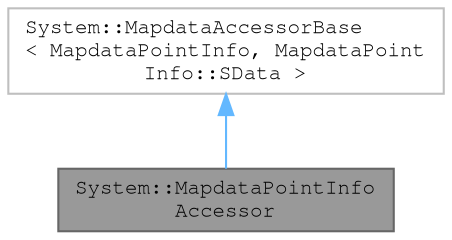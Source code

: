 digraph "System::MapdataPointInfoAccessor"
{
 // LATEX_PDF_SIZE
  bgcolor="transparent";
  edge [fontname=FreeMono,fontsize=10,labelfontname=FreeMono,labelfontsize=10];
  node [fontname=FreeMono,fontsize=10,shape=box,height=0.2,width=0.4];
  Node1 [label="System::MapdataPointInfo\lAccessor",height=0.2,width=0.4,color="gray40", fillcolor="grey60", style="filled", fontcolor="black",tooltip=" "];
  Node2 -> Node1 [dir="back",color="steelblue1",style="solid"];
  Node2 [label="System::MapdataAccessorBase\l\< MapdataPointInfo, MapdataPoint\lInfo::SData \>",height=0.2,width=0.4,color="grey75", fillcolor="white", style="filled",URL="$class_system_1_1_mapdata_accessor_base.html",tooltip=" "];
}
